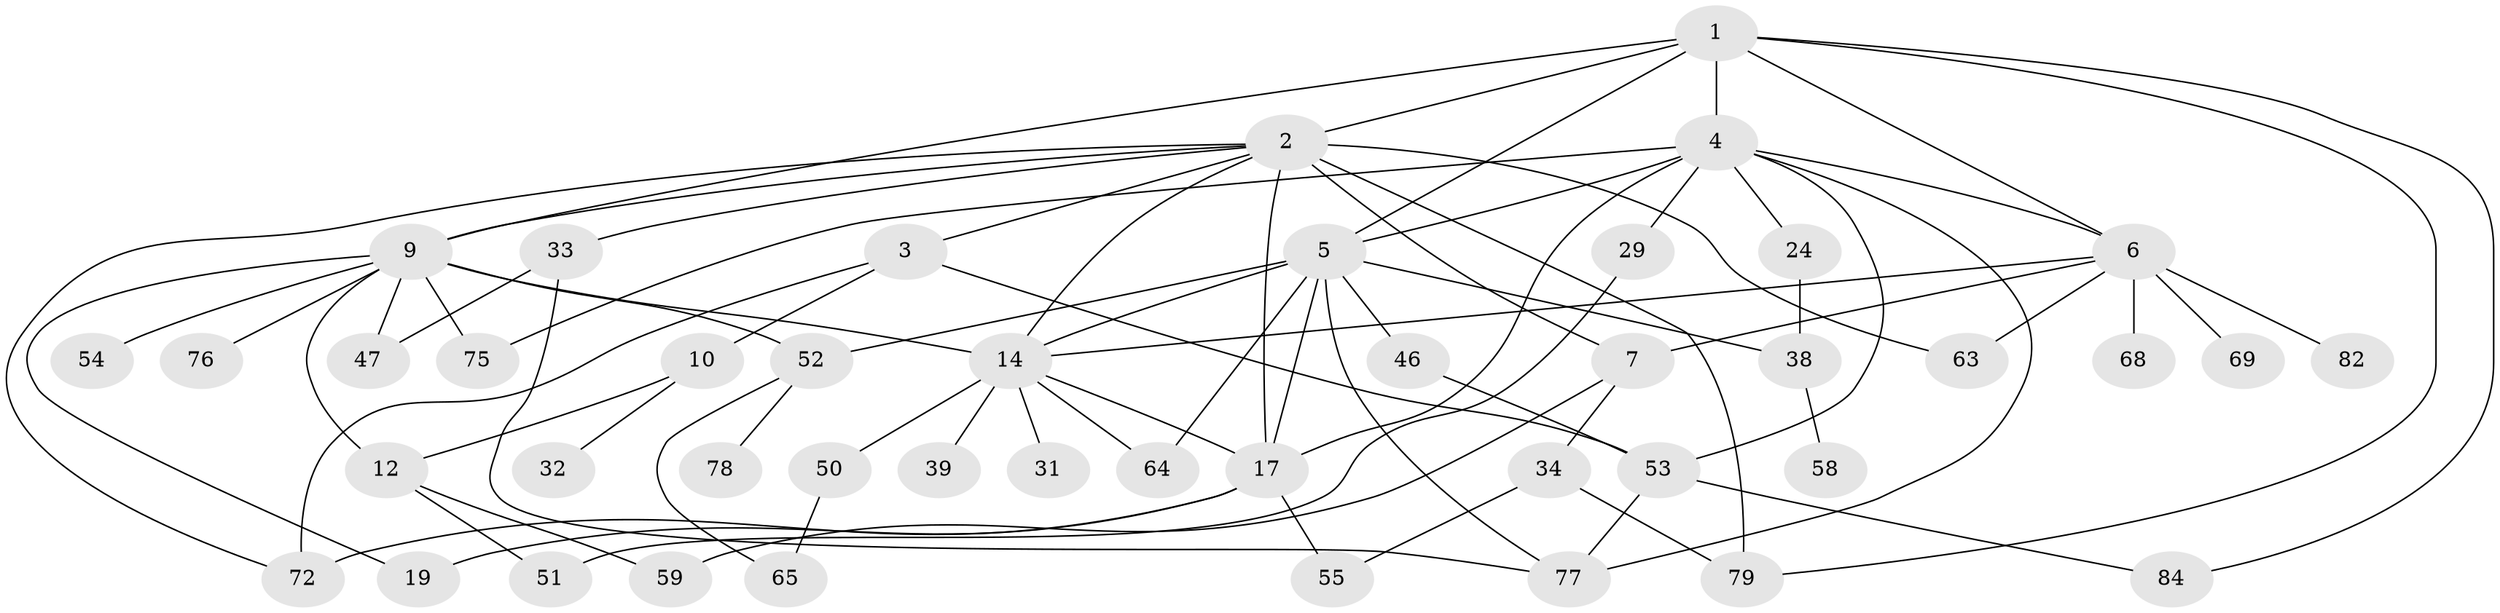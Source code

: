 // original degree distribution, {5: 0.06741573033707865, 6: 0.011235955056179775, 4: 0.19101123595505617, 8: 0.02247191011235955, 3: 0.19101123595505617, 2: 0.3707865168539326, 1: 0.14606741573033707}
// Generated by graph-tools (version 1.1) at 2025/13/03/09/25 04:13:29]
// undirected, 44 vertices, 75 edges
graph export_dot {
graph [start="1"]
  node [color=gray90,style=filled];
  1 [super="+26"];
  2 [super="+13+8+16"];
  3 [super="+80"];
  4 [super="+23"];
  5 [super="+70+15+11"];
  6 [super="+30+35"];
  7 [super="+28"];
  9 [super="+21"];
  10;
  12 [super="+22"];
  14 [super="+25"];
  17 [super="+45+61"];
  19 [super="+40"];
  24 [super="+43"];
  29;
  31 [super="+36"];
  32 [super="+37"];
  33;
  34;
  38;
  39 [super="+44"];
  46;
  47;
  50 [super="+56"];
  51;
  52 [super="+62"];
  53;
  54 [super="+85"];
  55;
  58 [super="+86"];
  59;
  63 [super="+71"];
  64 [super="+81"];
  65;
  68;
  69;
  72;
  75;
  76;
  77 [super="+87"];
  78;
  79;
  82;
  84;
  1 -- 2;
  1 -- 4;
  1 -- 5;
  1 -- 6;
  1 -- 84;
  1 -- 9;
  1 -- 79;
  2 -- 3;
  2 -- 7 [weight=2];
  2 -- 79 [weight=2];
  2 -- 9;
  2 -- 14;
  2 -- 63;
  2 -- 17;
  2 -- 33;
  2 -- 72;
  3 -- 10;
  3 -- 53;
  3 -- 72;
  4 -- 24;
  4 -- 29;
  4 -- 5;
  4 -- 17;
  4 -- 53;
  4 -- 6;
  4 -- 75;
  4 -- 77;
  5 -- 14;
  5 -- 17 [weight=2];
  5 -- 38 [weight=2];
  5 -- 64;
  5 -- 46;
  5 -- 77;
  5 -- 52;
  6 -- 63;
  6 -- 68;
  6 -- 82;
  6 -- 69;
  6 -- 7;
  6 -- 14;
  7 -- 34;
  7 -- 59;
  9 -- 12;
  9 -- 19;
  9 -- 52;
  9 -- 54;
  9 -- 75;
  9 -- 76;
  9 -- 14;
  9 -- 47;
  10 -- 32;
  10 -- 12;
  12 -- 59;
  12 -- 51;
  14 -- 39;
  14 -- 50;
  14 -- 31;
  14 -- 17 [weight=2];
  14 -- 64;
  17 -- 55;
  17 -- 72;
  17 -- 19;
  24 -- 38;
  29 -- 51;
  33 -- 47;
  33 -- 77;
  34 -- 55;
  34 -- 79;
  38 -- 58;
  46 -- 53;
  50 -- 65;
  52 -- 65;
  52 -- 78;
  53 -- 84;
  53 -- 77;
}
